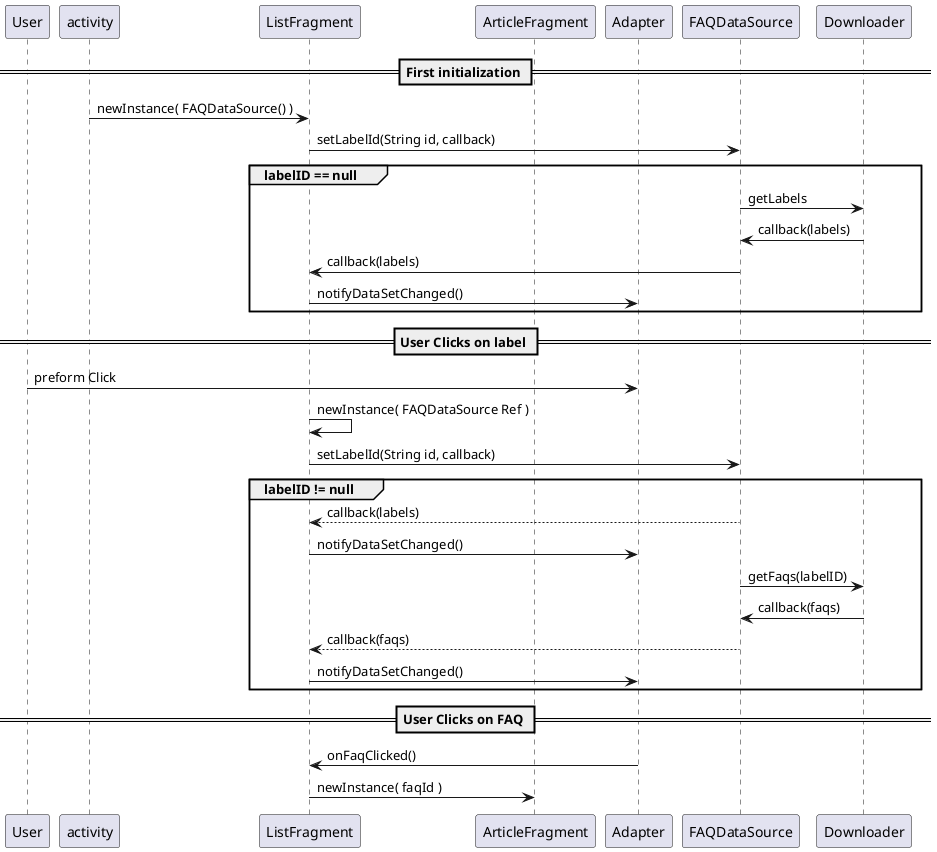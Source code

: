 @startuml

participant User

participant activity

participant ListFragment

participant ArticleFragment

participant Adapter

participant FAQDataSource

participant Downloader


== First initialization ==

activity -> ListFragment: newInstance( FAQDataSource() )

ListFragment -> FAQDataSource: setLabelId(String id, callback)

group labelID == null
    FAQDataSource -> Downloader: getLabels
    Downloader -> FAQDataSource: callback(labels)
    FAQDataSource -> ListFragment: callback(labels)
    ListFragment -> Adapter: notifyDataSetChanged()
end


== User Clicks on label ==

User -> Adapter: preform Click

ListFragment -> ListFragment: newInstance( FAQDataSource Ref )

ListFragment -> FAQDataSource: setLabelId(String id, callback)

group labelID != null
    FAQDataSource --> ListFragment: callback(labels)
    ListFragment -> Adapter: notifyDataSetChanged()
    FAQDataSource -> Downloader: getFaqs(labelID)
    Downloader -> FAQDataSource: callback(faqs)
    FAQDataSource --> ListFragment: callback(faqs)
    ListFragment -> Adapter: notifyDataSetChanged()
end

== User Clicks on FAQ ==

Adapter -> ListFragment: onFaqClicked()
ListFragment -> ArticleFragment: newInstance( faqId )

@enduml